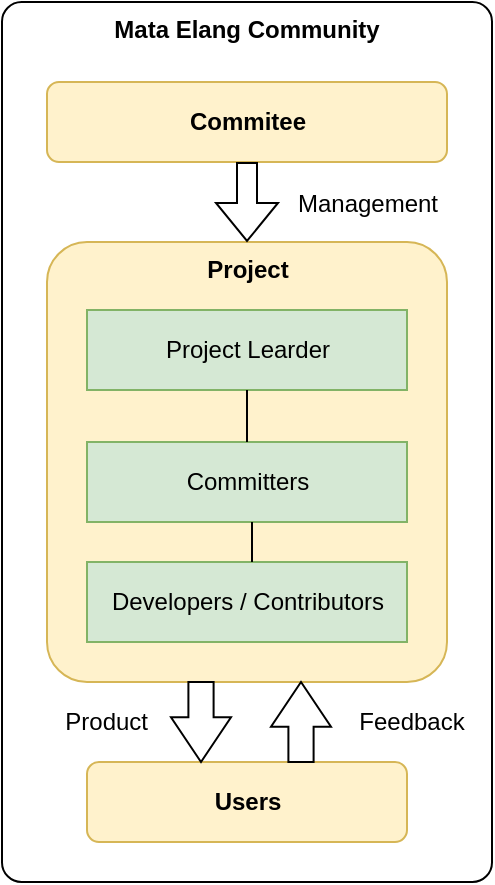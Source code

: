 <mxfile version="16.5.1" type="device"><diagram id="Xa3KiXjRf-GZP0MiNTej" name="Community"><mxGraphModel dx="1038" dy="745" grid="1" gridSize="10" guides="1" tooltips="1" connect="1" arrows="1" fold="1" page="1" pageScale="1" pageWidth="1169" pageHeight="827" math="0" shadow="0"><root><mxCell id="0"/><mxCell id="1" parent="0"/><mxCell id="eVEKDrfRXcAAz0v6GIJu-3" value="Mata Elang Community" style="rounded=1;whiteSpace=wrap;html=1;verticalAlign=top;fontStyle=1;arcSize=4;" parent="1" vertex="1"><mxGeometry x="555" y="220" width="245" height="440" as="geometry"/></mxCell><mxCell id="eVEKDrfRXcAAz0v6GIJu-1" value="Commitee" style="rounded=1;whiteSpace=wrap;html=1;fontStyle=1;fillColor=#fff2cc;strokeColor=#d6b656;" parent="1" vertex="1"><mxGeometry x="577.5" y="260" width="200" height="40" as="geometry"/></mxCell><mxCell id="eVEKDrfRXcAAz0v6GIJu-4" value="Project" style="rounded=1;whiteSpace=wrap;html=1;verticalAlign=top;arcSize=10;fontStyle=1;fillColor=#fff2cc;strokeColor=#d6b656;" parent="1" vertex="1"><mxGeometry x="577.5" y="340" width="200" height="220" as="geometry"/></mxCell><mxCell id="eVEKDrfRXcAAz0v6GIJu-5" value="Project Learder" style="rounded=0;whiteSpace=wrap;html=1;fillColor=#d5e8d4;strokeColor=#82b366;" parent="1" vertex="1"><mxGeometry x="597.5" y="374" width="160" height="40" as="geometry"/></mxCell><mxCell id="eVEKDrfRXcAAz0v6GIJu-6" value="Committers" style="rounded=0;whiteSpace=wrap;html=1;fillColor=#d5e8d4;strokeColor=#82b366;" parent="1" vertex="1"><mxGeometry x="597.5" y="440" width="160" height="40" as="geometry"/></mxCell><mxCell id="eVEKDrfRXcAAz0v6GIJu-7" value="Developers / Contributors" style="rounded=0;whiteSpace=wrap;html=1;fillColor=#d5e8d4;strokeColor=#82b366;" parent="1" vertex="1"><mxGeometry x="597.5" y="500" width="160" height="40" as="geometry"/></mxCell><mxCell id="eVEKDrfRXcAAz0v6GIJu-8" value="" style="endArrow=none;html=1;rounded=0;entryX=0.5;entryY=1;entryDx=0;entryDy=0;exitX=0.5;exitY=0;exitDx=0;exitDy=0;" parent="1" source="eVEKDrfRXcAAz0v6GIJu-6" target="eVEKDrfRXcAAz0v6GIJu-5" edge="1"><mxGeometry width="50" height="50" relative="1" as="geometry"><mxPoint x="840" y="420" as="sourcePoint"/><mxPoint x="890" y="370" as="targetPoint"/></mxGeometry></mxCell><mxCell id="eVEKDrfRXcAAz0v6GIJu-9" value="" style="endArrow=none;html=1;rounded=0;" parent="1" edge="1"><mxGeometry width="50" height="50" relative="1" as="geometry"><mxPoint x="680" y="500" as="sourcePoint"/><mxPoint x="680" y="480" as="targetPoint"/></mxGeometry></mxCell><mxCell id="eVEKDrfRXcAAz0v6GIJu-10" value="Users" style="rounded=1;whiteSpace=wrap;html=1;fontStyle=1;fillColor=#fff2cc;strokeColor=#d6b656;" parent="1" vertex="1"><mxGeometry x="597.5" y="600" width="160" height="40" as="geometry"/></mxCell><mxCell id="eVEKDrfRXcAAz0v6GIJu-11" value="" style="shape=flexArrow;endArrow=classic;html=1;rounded=0;exitX=0.5;exitY=1;exitDx=0;exitDy=0;" parent="1" source="eVEKDrfRXcAAz0v6GIJu-1" target="eVEKDrfRXcAAz0v6GIJu-4" edge="1"><mxGeometry width="50" height="50" relative="1" as="geometry"><mxPoint x="500" y="390" as="sourcePoint"/><mxPoint x="550" y="340" as="targetPoint"/></mxGeometry></mxCell><mxCell id="eVEKDrfRXcAAz0v6GIJu-12" value="Management" style="text;html=1;strokeColor=none;fillColor=none;align=center;verticalAlign=middle;whiteSpace=wrap;rounded=0;" parent="1" vertex="1"><mxGeometry x="697.5" y="306" width="80" height="30" as="geometry"/></mxCell><mxCell id="eVEKDrfRXcAAz0v6GIJu-15" value="" style="html=1;shadow=0;dashed=0;align=center;verticalAlign=middle;shape=mxgraph.arrows2.arrow;dy=0.58;dx=22.4;direction=south;notch=0;rounded=1;flipV=1;" parent="1" vertex="1"><mxGeometry x="689.5" y="560" width="30" height="40" as="geometry"/></mxCell><mxCell id="eVEKDrfRXcAAz0v6GIJu-16" value="" style="html=1;shadow=0;dashed=0;align=center;verticalAlign=middle;shape=mxgraph.arrows2.arrow;dy=0.58;dx=22.4;direction=south;notch=0;rounded=1;flipV=0;" parent="1" vertex="1"><mxGeometry x="639.5" y="560" width="30" height="40" as="geometry"/></mxCell><mxCell id="eVEKDrfRXcAAz0v6GIJu-21" value="Feedback" style="text;html=1;strokeColor=none;fillColor=none;align=center;verticalAlign=middle;whiteSpace=wrap;rounded=0;" parent="1" vertex="1"><mxGeometry x="719.5" y="565" width="80" height="30" as="geometry"/></mxCell><mxCell id="eVEKDrfRXcAAz0v6GIJu-22" value="Product&amp;nbsp;" style="text;html=1;strokeColor=none;fillColor=none;align=center;verticalAlign=middle;whiteSpace=wrap;rounded=0;" parent="1" vertex="1"><mxGeometry x="569" y="565" width="80" height="30" as="geometry"/></mxCell></root></mxGraphModel></diagram></mxfile>
